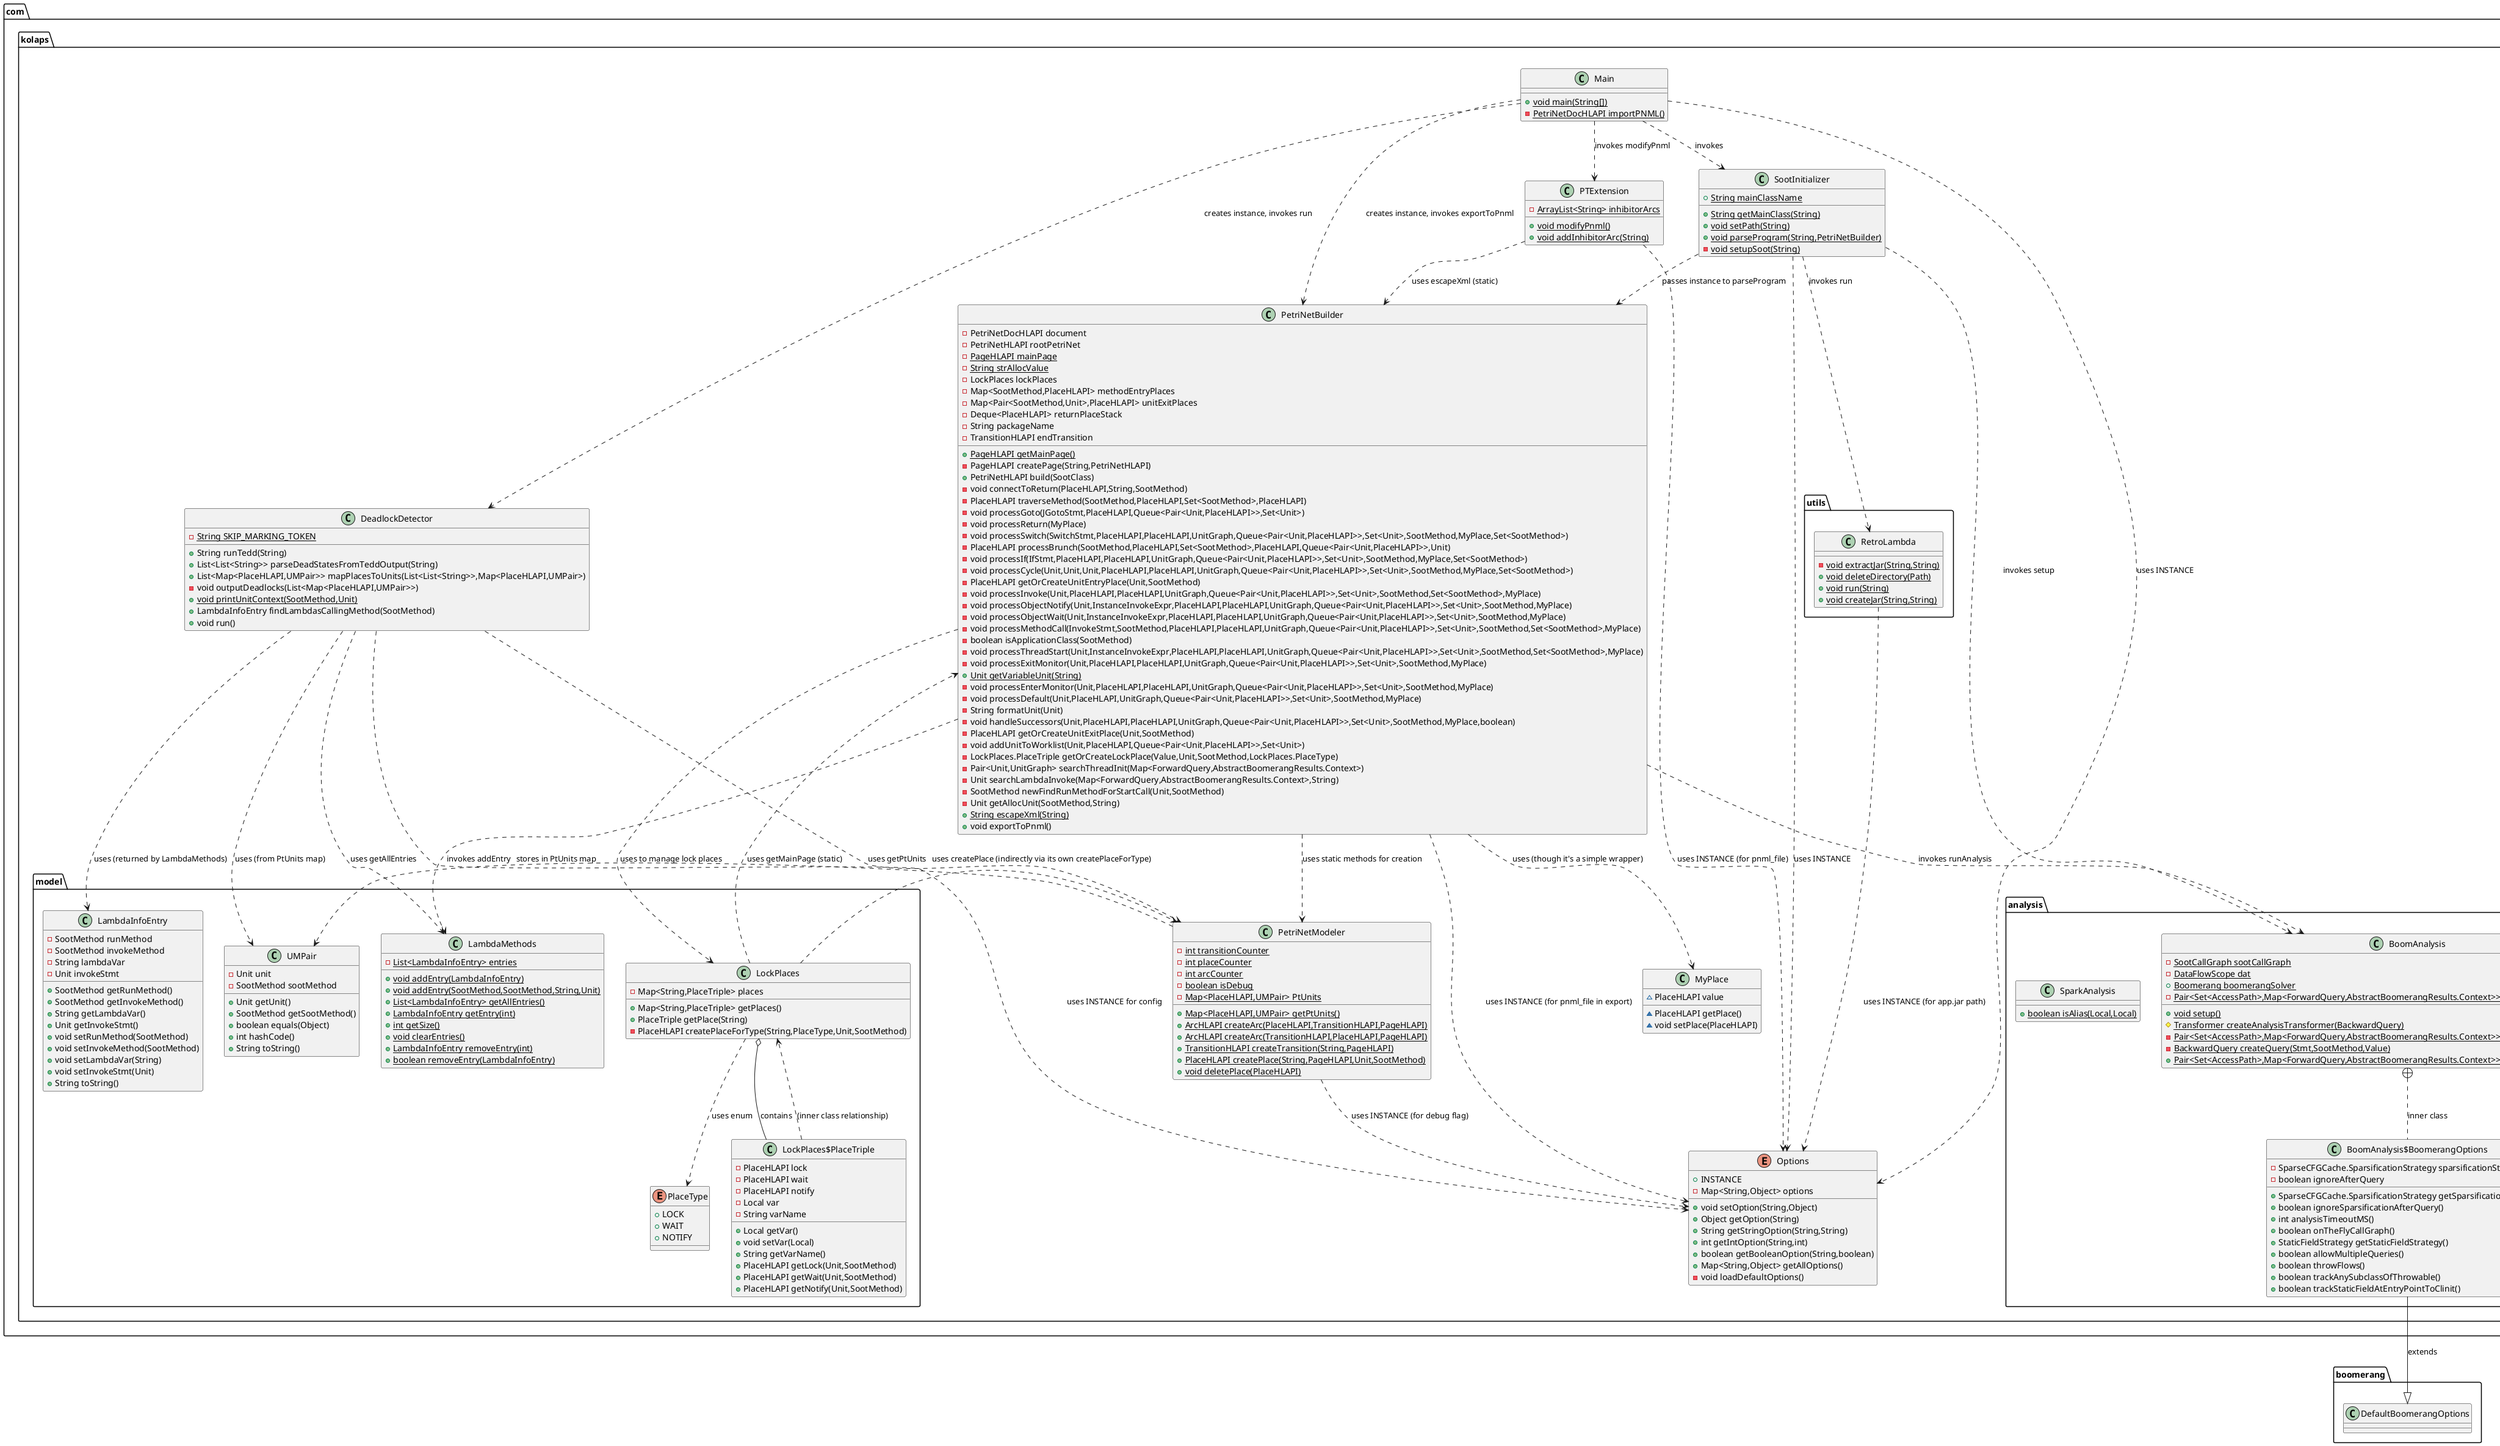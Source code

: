 @startuml
class com.kolaps.Main {
+ {static} void main(String[])
- {static} PetriNetDocHLAPI importPNML()
}

class com.kolaps.model.UMPair {
- Unit unit
- SootMethod sootMethod
+ Unit getUnit()
+ SootMethod getSootMethod()
+ boolean equals(Object)
+ int hashCode()
+ String toString()
}


class com.kolaps.SootInitializer {
+ {static} String mainClassName
+ {static} String getMainClass(String)
+ {static} void setPath(String)
+ {static} void parseProgram(String,PetriNetBuilder)
- {static} void setupSoot(String)
}


class com.kolaps.analysis.BoomAnalysis {
- {static} SootCallGraph sootCallGraph
- {static} DataFlowScope dat
+ {static} Boomerang boomerangSolver
- {static} Pair<Set<AccessPath>,Map<ForwardQuery,AbstractBoomerangResults.Context>> pp
+ {static} void setup()
# {static} Transformer createAnalysisTransformer(BackwardQuery)
- {static} Pair<Set<AccessPath>,Map<ForwardQuery,AbstractBoomerangResults.Context>> getAliases(Stmt,SootMethod,Value)
- {static} BackwardQuery createQuery(Stmt,SootMethod,Value)
+ {static} Pair<Set<AccessPath>,Map<ForwardQuery,AbstractBoomerangResults.Context>> runAnalysis(SootMethod,String,Unit)
}


class com.kolaps.analysis.BoomAnalysis$BoomerangOptions {
- SparseCFGCache.SparsificationStrategy sparsificationStrategy
- boolean ignoreAfterQuery
+ SparseCFGCache.SparsificationStrategy getSparsificationStrategy()
+ boolean ignoreSparsificationAfterQuery()
+ int analysisTimeoutMS()
+ boolean onTheFlyCallGraph()
+ StaticFieldStrategy getStaticFieldStrategy()
+ boolean allowMultipleQueries()
+ boolean throwFlows()
+ boolean trackAnySubclassOfThrowable()
+ boolean trackStaticFieldAtEntryPointToClinit()
}


class com.kolaps.analysis.SparkAnalysis {
+ {static} boolean isAlias(Local,Local)
}

class com.kolaps.MyPlace {
~ PlaceHLAPI value
~ PlaceHLAPI getPlace()
~ void setPlace(PlaceHLAPI)
}


class com.kolaps.PetriNetBuilder {
- PetriNetDocHLAPI document
- PetriNetHLAPI rootPetriNet
- {static} PageHLAPI mainPage
- {static} String strAllocValue
- LockPlaces lockPlaces
- Map<SootMethod,PlaceHLAPI> methodEntryPlaces
- Map<Pair<SootMethod,Unit>,PlaceHLAPI> unitExitPlaces
- Deque<PlaceHLAPI> returnPlaceStack
- String packageName
- TransitionHLAPI endTransition
+ {static} PageHLAPI getMainPage()
- PageHLAPI createPage(String,PetriNetHLAPI)
+ PetriNetHLAPI build(SootClass)
- void connectToReturn(PlaceHLAPI,String,SootMethod)
- PlaceHLAPI traverseMethod(SootMethod,PlaceHLAPI,Set<SootMethod>,PlaceHLAPI)
- void processGoto(JGotoStmt,PlaceHLAPI,Queue<Pair<Unit,PlaceHLAPI>>,Set<Unit>)
- void processReturn(MyPlace)
- void processSwitch(SwitchStmt,PlaceHLAPI,PlaceHLAPI,UnitGraph,Queue<Pair<Unit,PlaceHLAPI>>,Set<Unit>,SootMethod,MyPlace,Set<SootMethod>)
- PlaceHLAPI processBrunch(SootMethod,PlaceHLAPI,Set<SootMethod>,PlaceHLAPI,Queue<Pair<Unit,PlaceHLAPI>>,Unit)
- void processIf(IfStmt,PlaceHLAPI,PlaceHLAPI,UnitGraph,Queue<Pair<Unit,PlaceHLAPI>>,Set<Unit>,SootMethod,MyPlace,Set<SootMethod>)
- void processCycle(Unit,Unit,Unit,PlaceHLAPI,PlaceHLAPI,UnitGraph,Queue<Pair<Unit,PlaceHLAPI>>,Set<Unit>,SootMethod,MyPlace,Set<SootMethod>)
- PlaceHLAPI getOrCreateUnitEntryPlace(Unit,SootMethod)
- void processInvoke(Unit,PlaceHLAPI,PlaceHLAPI,UnitGraph,Queue<Pair<Unit,PlaceHLAPI>>,Set<Unit>,SootMethod,Set<SootMethod>,MyPlace)
- void processObjectNotify(Unit,InstanceInvokeExpr,PlaceHLAPI,PlaceHLAPI,UnitGraph,Queue<Pair<Unit,PlaceHLAPI>>,Set<Unit>,SootMethod,MyPlace)
- void processObjectWait(Unit,InstanceInvokeExpr,PlaceHLAPI,PlaceHLAPI,UnitGraph,Queue<Pair<Unit,PlaceHLAPI>>,Set<Unit>,SootMethod,MyPlace)
- void processMethodCall(InvokeStmt,SootMethod,PlaceHLAPI,PlaceHLAPI,UnitGraph,Queue<Pair<Unit,PlaceHLAPI>>,Set<Unit>,SootMethod,Set<SootMethod>,MyPlace)
- boolean isApplicationClass(SootMethod)
- void processThreadStart(Unit,InstanceInvokeExpr,PlaceHLAPI,PlaceHLAPI,UnitGraph,Queue<Pair<Unit,PlaceHLAPI>>,Set<Unit>,SootMethod,Set<SootMethod>,MyPlace)
- void processExitMonitor(Unit,PlaceHLAPI,PlaceHLAPI,UnitGraph,Queue<Pair<Unit,PlaceHLAPI>>,Set<Unit>,SootMethod,MyPlace)
+ {static} Unit getVariableUnit(String)
- void processEnterMonitor(Unit,PlaceHLAPI,PlaceHLAPI,UnitGraph,Queue<Pair<Unit,PlaceHLAPI>>,Set<Unit>,SootMethod,MyPlace)
- void processDefault(Unit,PlaceHLAPI,UnitGraph,Queue<Pair<Unit,PlaceHLAPI>>,Set<Unit>,SootMethod,MyPlace)
- String formatUnit(Unit)
- void handleSuccessors(Unit,PlaceHLAPI,PlaceHLAPI,UnitGraph,Queue<Pair<Unit,PlaceHLAPI>>,Set<Unit>,SootMethod,MyPlace,boolean)
- PlaceHLAPI getOrCreateUnitExitPlace(Unit,SootMethod)
- void addUnitToWorklist(Unit,PlaceHLAPI,Queue<Pair<Unit,PlaceHLAPI>>,Set<Unit>)
- LockPlaces.PlaceTriple getOrCreateLockPlace(Value,Unit,SootMethod,LockPlaces.PlaceType)
- Pair<Unit,UnitGraph> searchThreadInit(Map<ForwardQuery,AbstractBoomerangResults.Context>)
- Unit searchLambdaInvoke(Map<ForwardQuery,AbstractBoomerangResults.Context>,String)
- SootMethod newFindRunMethodForStartCall(Unit,SootMethod)
- Unit getAllocUnit(SootMethod,String)
+ {static} String escapeXml(String)
+ void exportToPnml()
}


enum com.kolaps.Options {
+  INSTANCE
- Map<String,Object> options
+ void setOption(String,Object)
+ Object getOption(String)
+ String getStringOption(String,String)
+ int getIntOption(String,int)
+ boolean getBooleanOption(String,boolean)
+ Map<String,Object> getAllOptions()
- void loadDefaultOptions()
}


class com.kolaps.model.LambdaInfoEntry {
- SootMethod runMethod
- SootMethod invokeMethod
- String lambdaVar
- Unit invokeStmt
+ SootMethod getRunMethod()
+ SootMethod getInvokeMethod()
+ String getLambdaVar()
+ Unit getInvokeStmt()
+ void setRunMethod(SootMethod)
+ void setInvokeMethod(SootMethod)
+ void setLambdaVar(String)
+ void setInvokeStmt(Unit)
+ String toString()
}


class com.kolaps.PetriNetModeler {
- {static} int transitionCounter
- {static} int placeCounter
- {static} int arcCounter
- {static} boolean isDebug
- {static} Map<PlaceHLAPI,UMPair> PtUnits
+ {static} Map<PlaceHLAPI,UMPair> getPtUnits()
+ {static} ArcHLAPI createArc(PlaceHLAPI,TransitionHLAPI,PageHLAPI)
+ {static} ArcHLAPI createArc(TransitionHLAPI,PlaceHLAPI,PageHLAPI)
+ {static} TransitionHLAPI createTransition(String,PageHLAPI)
+ {static} PlaceHLAPI createPlace(String,PageHLAPI,Unit,SootMethod)
+ {static} void deletePlace(PlaceHLAPI)
}


class com.kolaps.model.LockPlaces {
- Map<String,PlaceTriple> places
+ Map<String,PlaceTriple> getPlaces()
+ PlaceTriple getPlace(String)
- PlaceHLAPI createPlaceForType(String,PlaceType,Unit,SootMethod)
}


enum com.kolaps.model.PlaceType {
+  LOCK
+  WAIT
+  NOTIFY
}

class com.kolaps.model.LockPlaces$PlaceTriple {
- PlaceHLAPI lock
- PlaceHLAPI wait
- PlaceHLAPI notify
- Local var
- String varName
+ Local getVar()
+ void setVar(Local)
+ String getVarName()
+ PlaceHLAPI getLock(Unit,SootMethod)
+ PlaceHLAPI getWait(Unit,SootMethod)
+ PlaceHLAPI getNotify(Unit,SootMethod)
}


class com.kolaps.PTExtension {
- {static} ArrayList<String> inhibitorArcs
+ {static} void modifyPnml()
+ {static} void addInhibitorArc(String)
}


class com.kolaps.utils.RetroLambda {
- {static} void extractJar(String,String)
+ {static} void deleteDirectory(Path)
+ {static} void run(String)
+ {static} void createJar(String,String)
}

class com.kolaps.DeadlockDetector {
- {static} String SKIP_MARKING_TOKEN
+ String runTedd(String)
+ List<List<String>> parseDeadStatesFromTeddOutput(String)
+ List<Map<PlaceHLAPI,UMPair>> mapPlacesToUnits(List<List<String>>,Map<PlaceHLAPI,UMPair>)
- void outputDeadlocks(List<Map<PlaceHLAPI,UMPair>>)
+ {static} void printUnitContext(SootMethod,Unit)
+ LambdaInfoEntry findLambdasCallingMethod(SootMethod)
+ void run()
}


class com.kolaps.model.LambdaMethods {
- {static} List<LambdaInfoEntry> entries
+ {static} void addEntry(LambdaInfoEntry)
+ {static} void addEntry(SootMethod,SootMethod,String,Unit)
+ {static} List<LambdaInfoEntry> getAllEntries()
+ {static} LambdaInfoEntry getEntry(int)
+ {static} int getSize()
+ {static} void clearEntries()
+ {static} LambdaInfoEntry removeEntry(int)
+ {static} boolean removeEntry(LambdaInfoEntry)
}


' --- Core Workflow ---
com.kolaps.Main ..> com.kolaps.SootInitializer : invokes
com.kolaps.SootInitializer ..> com.kolaps.PetriNetBuilder : passes instance to parseProgram
com.kolaps.SootInitializer ..> com.kolaps.utils.RetroLambda : invokes run
com.kolaps.SootInitializer ..> com.kolaps.analysis.BoomAnalysis : invokes setup

com.kolaps.Main ..> com.kolaps.PetriNetBuilder : creates instance, invokes exportToPnml
com.kolaps.Main ..> com.kolaps.PTExtension : invokes modifyPnml
com.kolaps.Main ..> com.kolaps.DeadlockDetector : creates instance, invokes run

' --- PetriNetBuilder Dependencies ---
com.kolaps.PetriNetBuilder ..> com.kolaps.PetriNetModeler : uses static methods for creation
com.kolaps.PetriNetBuilder ..> com.kolaps.model.LockPlaces : uses to manage lock places
com.kolaps.PetriNetBuilder ..> com.kolaps.analysis.BoomAnalysis : invokes runAnalysis
com.kolaps.PetriNetBuilder ..> com.kolaps.model.LambdaMethods : invokes addEntry
com.kolaps.PetriNetBuilder ..> com.kolaps.MyPlace : uses (though it's a simple wrapper)

' --- PetriNetModeler Dependencies ---
com.kolaps.PetriNetModeler ..> com.kolaps.model.UMPair : stores in PtUnits map

' --- LockPlaces Dependencies ---
com.kolaps.model.LockPlaces o-- com.kolaps.model.LockPlaces$PlaceTriple : contains
com.kolaps.model.LockPlaces ..> com.kolaps.PetriNetModeler : uses createPlace (indirectly via its own createPlaceForType)
com.kolaps.model.LockPlaces ..> com.kolaps.PetriNetBuilder : uses getMainPage (static)
com.kolaps.model.LockPlaces$PlaceTriple ..> com.kolaps.model.LockPlaces : (inner class relationship)
com.kolaps.model.LockPlaces ..> com.kolaps.model.PlaceType : uses enum

' --- DeadlockDetector Dependencies ---
com.kolaps.DeadlockDetector ..> com.kolaps.Options : uses INSTANCE for config
com.kolaps.DeadlockDetector ..> com.kolaps.PetriNetModeler : uses getPtUnits
com.kolaps.DeadlockDetector ..> com.kolaps.model.LambdaMethods : uses getAllEntries
com.kolaps.DeadlockDetector ..> com.kolaps.model.LambdaInfoEntry : uses (returned by LambdaMethods)
com.kolaps.DeadlockDetector ..> com.kolaps.model.UMPair : uses (from PtUnits map)

' --- Options Usage ---
com.kolaps.Main ..> com.kolaps.Options : uses INSTANCE
com.kolaps.SootInitializer ..> com.kolaps.Options : uses INSTANCE
com.kolaps.PetriNetBuilder ..> com.kolaps.Options : uses INSTANCE (for pnml_file in export)
com.kolaps.PetriNetModeler ..> com.kolaps.Options : uses INSTANCE (for debug flag)
com.kolaps.PTExtension ..> com.kolaps.Options : uses INSTANCE (for pnml_file)
com.kolaps.utils.RetroLambda ..> com.kolaps.Options : uses INSTANCE (for app.jar path)

' --- Analysis Dependencies ---
com.kolaps.analysis.BoomAnalysis +.. com.kolaps.analysis.BoomAnalysis$BoomerangOptions : inner class


' --- PTExtension ---
com.kolaps.PTExtension ..> com.kolaps.PetriNetBuilder : uses escapeXml (static)

' --- MyPlace ---

com.kolaps.analysis.BoomAnalysis$BoomerangOptions --|> boomerang.DefaultBoomerangOptions : extends


@enduml
